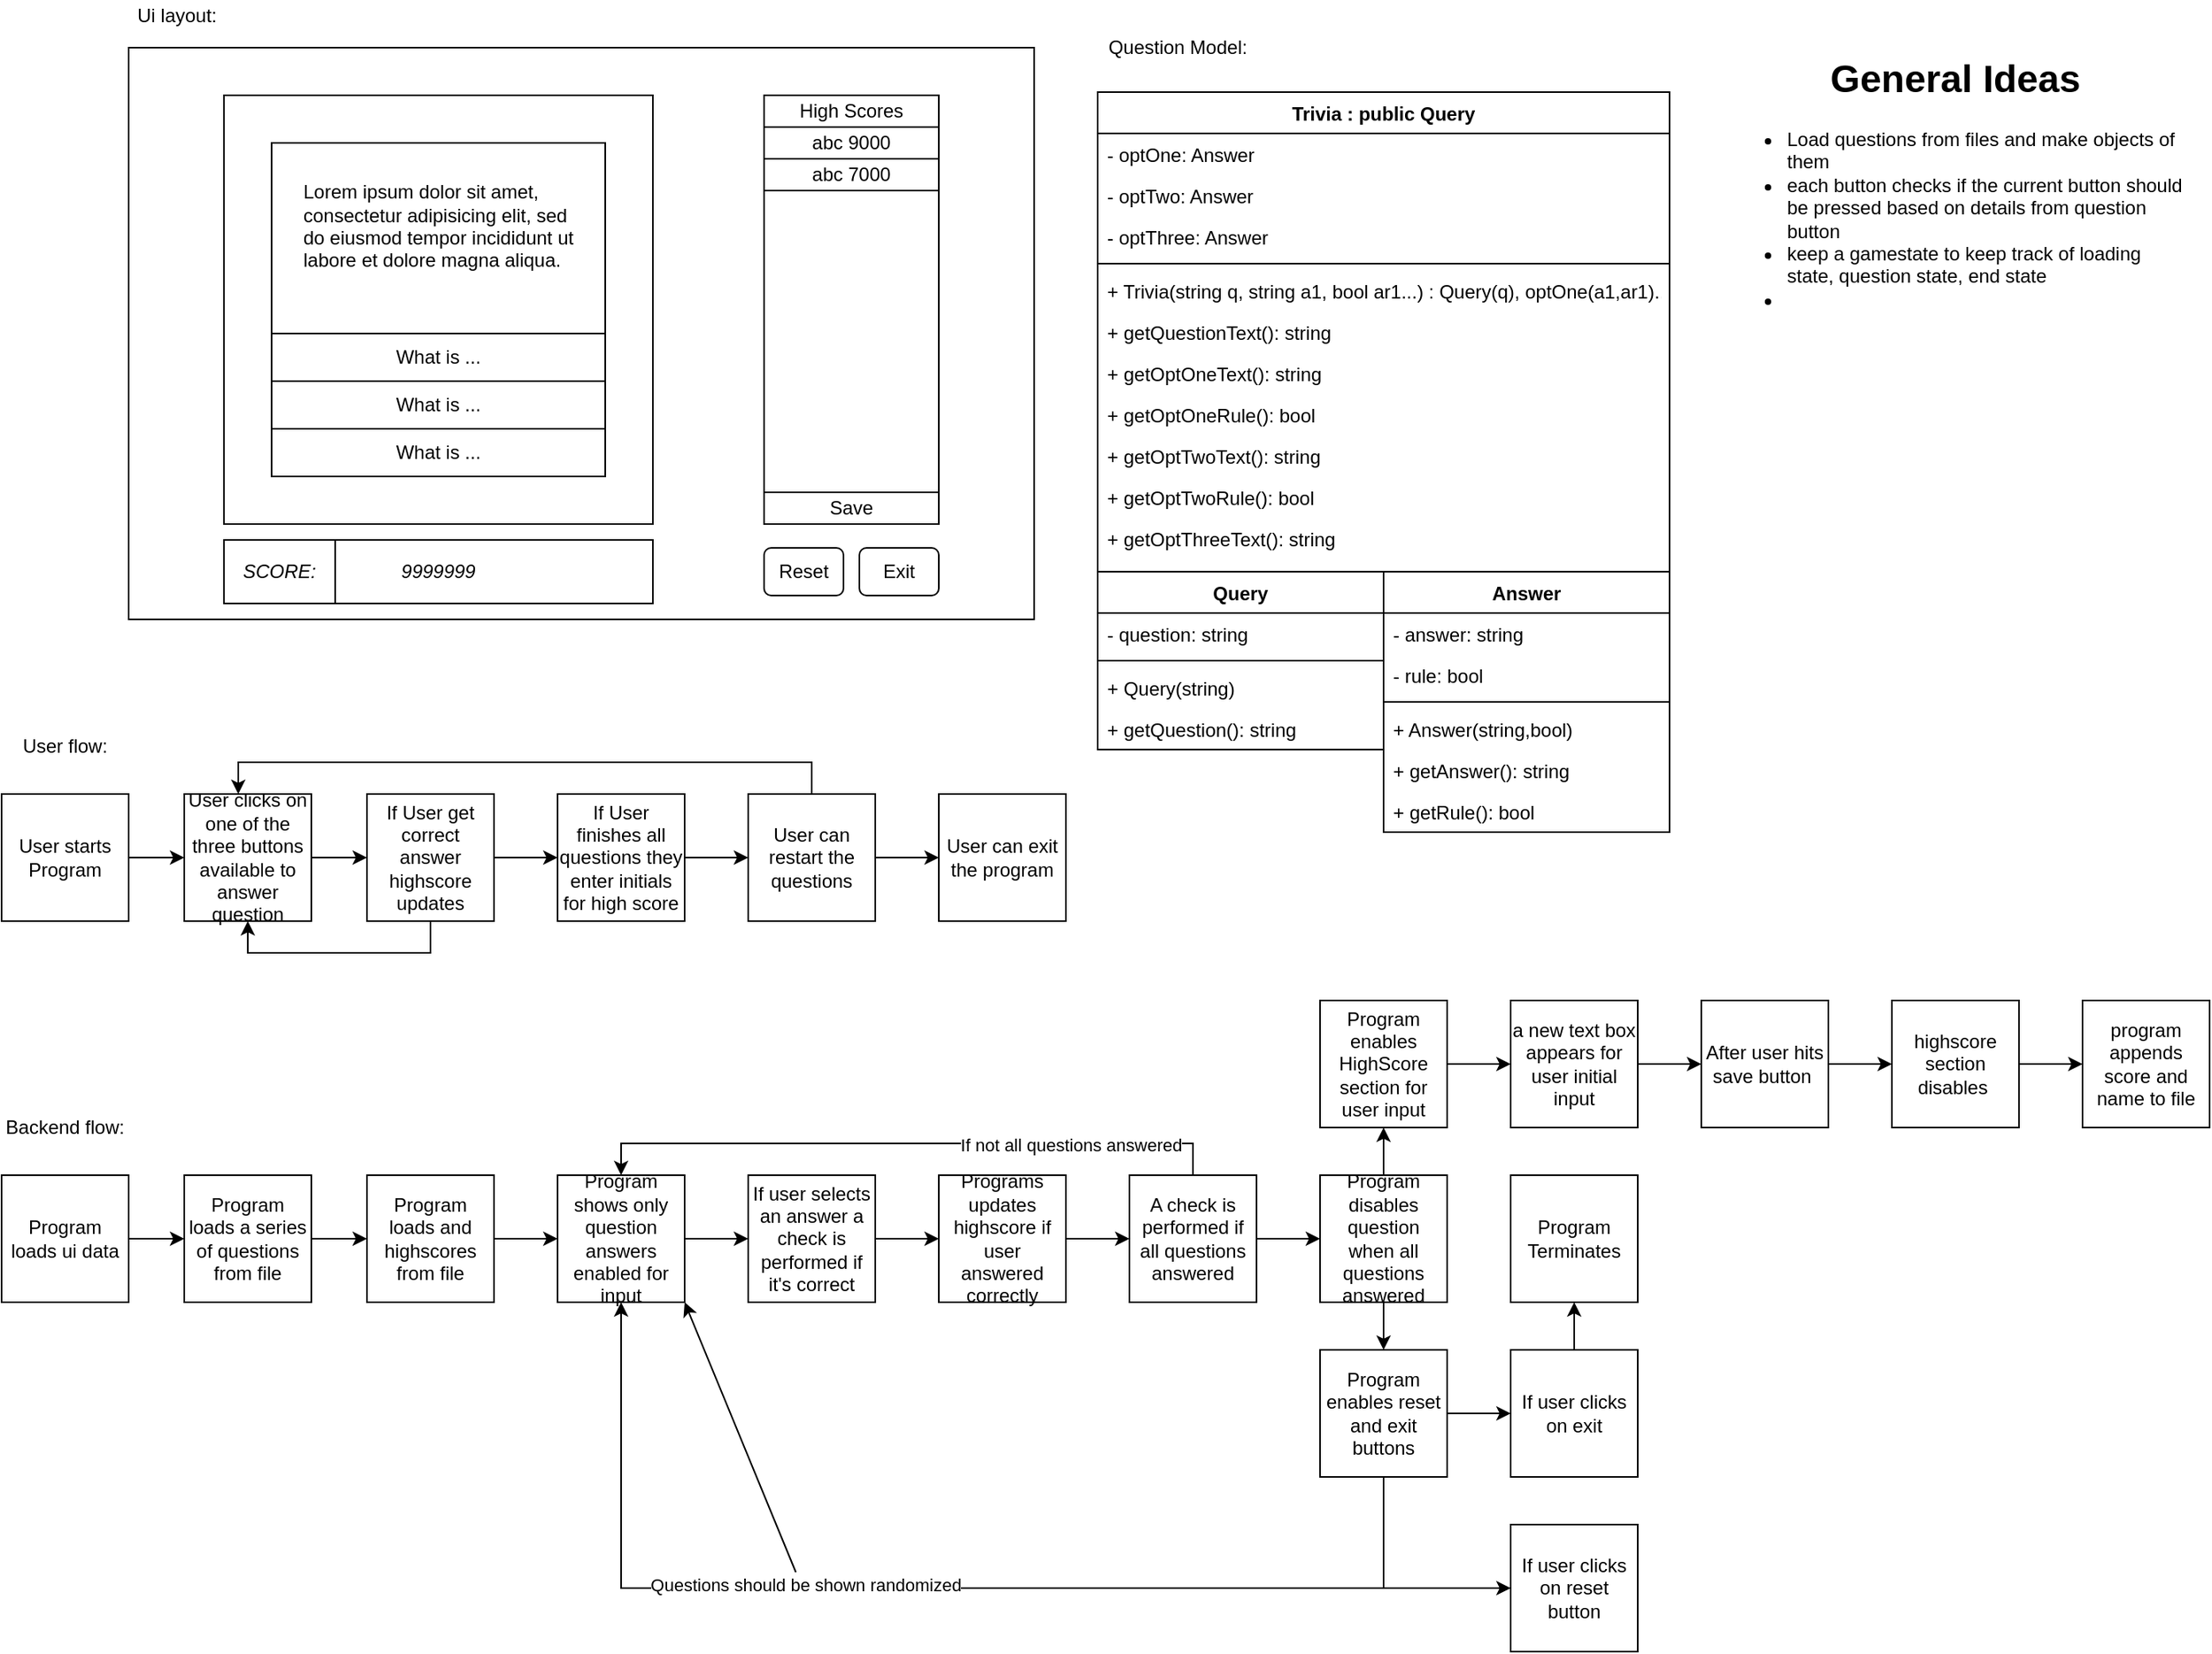 <mxfile version="13.7.9" type="device"><diagram id="zeqBmWAjST0aWiEMId2W" name="Page-1"><mxGraphModel dx="1422" dy="863" grid="1" gridSize="10" guides="1" tooltips="1" connect="1" arrows="1" fold="1" page="1" pageScale="1" pageWidth="1100" pageHeight="850" math="0" shadow="0"><root><mxCell id="0"/><mxCell id="1" parent="0"/><mxCell id="gtNpm3IqwAqyotM1tVnA-17" value="&lt;h1&gt;General Ideas&lt;/h1&gt;&lt;p style=&quot;text-align: left&quot;&gt;&lt;/p&gt;&lt;ul&gt;&lt;li style=&quot;text-align: left&quot;&gt;Load questions from files and make objects of them&lt;/li&gt;&lt;li style=&quot;text-align: left&quot;&gt;each button checks if the current button should be pressed based on details from question button&lt;/li&gt;&lt;li style=&quot;text-align: left&quot;&gt;keep a gamestate to keep track of loading state, question state, end state&lt;/li&gt;&lt;li style=&quot;text-align: left&quot;&gt;&lt;br&gt;&lt;/li&gt;&lt;/ul&gt;&lt;p&gt;&lt;/p&gt;" style="text;html=1;strokeColor=none;fillColor=none;spacing=5;spacingTop=-20;whiteSpace=wrap;overflow=hidden;rounded=0;align=center;" parent="1" vertex="1"><mxGeometry x="1120" y="50" width="300" height="210" as="geometry"/></mxCell><mxCell id="wLXkR5XX61xjZc53t2zQ-21" value="" style="group" vertex="1" connectable="0" parent="1"><mxGeometry x="40" y="480" width="670" height="140" as="geometry"/></mxCell><mxCell id="wLXkR5XX61xjZc53t2zQ-3" value="User starts Program" style="whiteSpace=wrap;html=1;aspect=fixed;" vertex="1" parent="wLXkR5XX61xjZc53t2zQ-21"><mxGeometry y="40" width="80" height="80" as="geometry"/></mxCell><mxCell id="wLXkR5XX61xjZc53t2zQ-4" value="User clicks on one of the three buttons available to answer question" style="whiteSpace=wrap;html=1;aspect=fixed;" vertex="1" parent="wLXkR5XX61xjZc53t2zQ-21"><mxGeometry x="115" y="40" width="80" height="80" as="geometry"/></mxCell><mxCell id="wLXkR5XX61xjZc53t2zQ-14" style="edgeStyle=orthogonalEdgeStyle;rounded=0;orthogonalLoop=1;jettySize=auto;html=1;entryX=0;entryY=0.5;entryDx=0;entryDy=0;" edge="1" parent="wLXkR5XX61xjZc53t2zQ-21" source="wLXkR5XX61xjZc53t2zQ-3" target="wLXkR5XX61xjZc53t2zQ-4"><mxGeometry relative="1" as="geometry"/></mxCell><mxCell id="wLXkR5XX61xjZc53t2zQ-17" style="edgeStyle=orthogonalEdgeStyle;rounded=0;orthogonalLoop=1;jettySize=auto;html=1;entryX=0.5;entryY=1;entryDx=0;entryDy=0;" edge="1" parent="wLXkR5XX61xjZc53t2zQ-21" source="wLXkR5XX61xjZc53t2zQ-5" target="wLXkR5XX61xjZc53t2zQ-4"><mxGeometry relative="1" as="geometry"><mxPoint x="270" y="160" as="targetPoint"/><Array as="points"><mxPoint x="270" y="140"/><mxPoint x="155" y="140"/></Array></mxGeometry></mxCell><mxCell id="wLXkR5XX61xjZc53t2zQ-5" value="If User get correct answer highscore updates" style="whiteSpace=wrap;html=1;aspect=fixed;" vertex="1" parent="wLXkR5XX61xjZc53t2zQ-21"><mxGeometry x="230" y="40" width="80" height="80" as="geometry"/></mxCell><mxCell id="wLXkR5XX61xjZc53t2zQ-15" style="edgeStyle=orthogonalEdgeStyle;rounded=0;orthogonalLoop=1;jettySize=auto;html=1;" edge="1" parent="wLXkR5XX61xjZc53t2zQ-21" source="wLXkR5XX61xjZc53t2zQ-4" target="wLXkR5XX61xjZc53t2zQ-5"><mxGeometry relative="1" as="geometry"/></mxCell><mxCell id="wLXkR5XX61xjZc53t2zQ-6" value="If User finishes all questions they enter initials for high score" style="whiteSpace=wrap;html=1;aspect=fixed;" vertex="1" parent="wLXkR5XX61xjZc53t2zQ-21"><mxGeometry x="350" y="40" width="80" height="80" as="geometry"/></mxCell><mxCell id="wLXkR5XX61xjZc53t2zQ-16" style="edgeStyle=orthogonalEdgeStyle;rounded=0;orthogonalLoop=1;jettySize=auto;html=1;entryX=0;entryY=0.5;entryDx=0;entryDy=0;" edge="1" parent="wLXkR5XX61xjZc53t2zQ-21" source="wLXkR5XX61xjZc53t2zQ-5" target="wLXkR5XX61xjZc53t2zQ-6"><mxGeometry relative="1" as="geometry"/></mxCell><mxCell id="wLXkR5XX61xjZc53t2zQ-11" value="User flow:" style="text;html=1;strokeColor=none;fillColor=none;align=center;verticalAlign=middle;whiteSpace=wrap;rounded=0;" vertex="1" parent="wLXkR5XX61xjZc53t2zQ-21"><mxGeometry width="80" height="20" as="geometry"/></mxCell><mxCell id="wLXkR5XX61xjZc53t2zQ-12" value="User can exit the program" style="whiteSpace=wrap;html=1;aspect=fixed;" vertex="1" parent="wLXkR5XX61xjZc53t2zQ-21"><mxGeometry x="590" y="40" width="80" height="80" as="geometry"/></mxCell><mxCell id="wLXkR5XX61xjZc53t2zQ-19" style="edgeStyle=orthogonalEdgeStyle;rounded=0;orthogonalLoop=1;jettySize=auto;html=1;entryX=0.425;entryY=0;entryDx=0;entryDy=0;entryPerimeter=0;" edge="1" parent="wLXkR5XX61xjZc53t2zQ-21" source="wLXkR5XX61xjZc53t2zQ-13" target="wLXkR5XX61xjZc53t2zQ-4"><mxGeometry relative="1" as="geometry"><Array as="points"><mxPoint x="510" y="20"/><mxPoint x="149" y="20"/></Array></mxGeometry></mxCell><mxCell id="wLXkR5XX61xjZc53t2zQ-20" style="edgeStyle=orthogonalEdgeStyle;rounded=0;orthogonalLoop=1;jettySize=auto;html=1;" edge="1" parent="wLXkR5XX61xjZc53t2zQ-21" source="wLXkR5XX61xjZc53t2zQ-13" target="wLXkR5XX61xjZc53t2zQ-12"><mxGeometry relative="1" as="geometry"/></mxCell><mxCell id="wLXkR5XX61xjZc53t2zQ-13" value="User can restart the questions" style="whiteSpace=wrap;html=1;aspect=fixed;" vertex="1" parent="wLXkR5XX61xjZc53t2zQ-21"><mxGeometry x="470" y="40" width="80" height="80" as="geometry"/></mxCell><mxCell id="wLXkR5XX61xjZc53t2zQ-18" style="edgeStyle=orthogonalEdgeStyle;rounded=0;orthogonalLoop=1;jettySize=auto;html=1;" edge="1" parent="wLXkR5XX61xjZc53t2zQ-21" source="wLXkR5XX61xjZc53t2zQ-6" target="wLXkR5XX61xjZc53t2zQ-13"><mxGeometry relative="1" as="geometry"/></mxCell><mxCell id="wLXkR5XX61xjZc53t2zQ-51" value="" style="group" vertex="1" connectable="0" parent="1"><mxGeometry x="115" y="20" width="575" height="390" as="geometry"/></mxCell><mxCell id="wLXkR5XX61xjZc53t2zQ-49" value="" style="group" vertex="1" connectable="0" parent="wLXkR5XX61xjZc53t2zQ-51"><mxGeometry x="5" y="30" width="570" height="360" as="geometry"/></mxCell><mxCell id="gtNpm3IqwAqyotM1tVnA-1" value="" style="rounded=0;whiteSpace=wrap;html=1;" parent="wLXkR5XX61xjZc53t2zQ-49" vertex="1"><mxGeometry width="570" height="360" as="geometry"/></mxCell><mxCell id="gtNpm3IqwAqyotM1tVnA-2" value="" style="whiteSpace=wrap;html=1;aspect=fixed;" parent="wLXkR5XX61xjZc53t2zQ-49" vertex="1"><mxGeometry x="60" y="30" width="270" height="270" as="geometry"/></mxCell><mxCell id="gtNpm3IqwAqyotM1tVnA-3" value="" style="rounded=0;whiteSpace=wrap;html=1;" parent="wLXkR5XX61xjZc53t2zQ-49" vertex="1"><mxGeometry x="400" y="30" width="110" height="270" as="geometry"/></mxCell><mxCell id="gtNpm3IqwAqyotM1tVnA-4" value="" style="whiteSpace=wrap;html=1;aspect=fixed;" parent="wLXkR5XX61xjZc53t2zQ-49" vertex="1"><mxGeometry x="90" y="60" width="210" height="210" as="geometry"/></mxCell><mxCell id="gtNpm3IqwAqyotM1tVnA-5" value="What is ...&lt;br&gt;" style="rounded=0;whiteSpace=wrap;html=1;" parent="wLXkR5XX61xjZc53t2zQ-49" vertex="1"><mxGeometry x="90" y="240" width="210" height="30" as="geometry"/></mxCell><mxCell id="gtNpm3IqwAqyotM1tVnA-6" value="What is ..." style="rounded=0;whiteSpace=wrap;html=1;" parent="wLXkR5XX61xjZc53t2zQ-49" vertex="1"><mxGeometry x="90" y="210" width="210" height="30" as="geometry"/></mxCell><mxCell id="gtNpm3IqwAqyotM1tVnA-7" value="What is ..." style="rounded=0;whiteSpace=wrap;html=1;" parent="wLXkR5XX61xjZc53t2zQ-49" vertex="1"><mxGeometry x="90" y="180" width="210" height="30" as="geometry"/></mxCell><mxCell id="gtNpm3IqwAqyotM1tVnA-8" value="&#10;&#10;Lorem ipsum dolor sit amet, consectetur adipisicing elit, sed do eiusmod tempor incididunt ut labore et dolore magna aliqua.&#10;" style="text;strokeColor=none;fillColor=none;spacing=5;spacingTop=-20;overflow=hidden;rounded=0;horizontal=1;verticalAlign=middle;align=left;whiteSpace=wrap;" parent="wLXkR5XX61xjZc53t2zQ-49" vertex="1"><mxGeometry x="105" y="70" width="180" height="80" as="geometry"/></mxCell><mxCell id="gtNpm3IqwAqyotM1tVnA-9" value="High Scores" style="rounded=0;whiteSpace=wrap;html=1;align=center;" parent="wLXkR5XX61xjZc53t2zQ-49" vertex="1"><mxGeometry x="400" y="30" width="110" height="20" as="geometry"/></mxCell><mxCell id="gtNpm3IqwAqyotM1tVnA-10" value="abc 9000" style="rounded=0;whiteSpace=wrap;html=1;align=center;" parent="wLXkR5XX61xjZc53t2zQ-49" vertex="1"><mxGeometry x="400" y="50" width="110" height="20" as="geometry"/></mxCell><mxCell id="gtNpm3IqwAqyotM1tVnA-11" value="abc 7000" style="rounded=0;whiteSpace=wrap;html=1;align=center;" parent="wLXkR5XX61xjZc53t2zQ-49" vertex="1"><mxGeometry x="400" y="70" width="110" height="20" as="geometry"/></mxCell><mxCell id="gtNpm3IqwAqyotM1tVnA-32" value="&lt;i&gt;9999999&lt;/i&gt;" style="rounded=0;whiteSpace=wrap;html=1;align=center;" parent="wLXkR5XX61xjZc53t2zQ-49" vertex="1"><mxGeometry x="60" y="310" width="270" height="40" as="geometry"/></mxCell><mxCell id="gtNpm3IqwAqyotM1tVnA-35" value="&lt;i&gt;SCORE:&lt;/i&gt;" style="rounded=0;whiteSpace=wrap;html=1;align=center;" parent="wLXkR5XX61xjZc53t2zQ-49" vertex="1"><mxGeometry x="60" y="310" width="70" height="40" as="geometry"/></mxCell><mxCell id="gtNpm3IqwAqyotM1tVnA-36" value="Exit" style="rounded=1;whiteSpace=wrap;html=1;align=center;" parent="wLXkR5XX61xjZc53t2zQ-49" vertex="1"><mxGeometry x="460" y="315" width="50" height="30" as="geometry"/></mxCell><mxCell id="wLXkR5XX61xjZc53t2zQ-2" value="Reset" style="rounded=1;whiteSpace=wrap;html=1;align=center;" vertex="1" parent="wLXkR5XX61xjZc53t2zQ-49"><mxGeometry x="400" y="315" width="50" height="30" as="geometry"/></mxCell><mxCell id="wLXkR5XX61xjZc53t2zQ-32" value="Save" style="rounded=0;whiteSpace=wrap;html=1;" vertex="1" parent="wLXkR5XX61xjZc53t2zQ-49"><mxGeometry x="400" y="280" width="110" height="20" as="geometry"/></mxCell><mxCell id="wLXkR5XX61xjZc53t2zQ-50" value="Ui layout:" style="text;html=1;align=center;verticalAlign=middle;resizable=0;points=[];autosize=1;" vertex="1" parent="wLXkR5XX61xjZc53t2zQ-51"><mxGeometry width="70" height="20" as="geometry"/></mxCell><mxCell id="wLXkR5XX61xjZc53t2zQ-72" value="" style="group" vertex="1" connectable="0" parent="1"><mxGeometry x="40" y="650" width="1390" height="410" as="geometry"/></mxCell><mxCell id="wLXkR5XX61xjZc53t2zQ-22" value="Backend flow:" style="text;html=1;strokeColor=none;fillColor=none;align=center;verticalAlign=middle;whiteSpace=wrap;rounded=0;" vertex="1" parent="wLXkR5XX61xjZc53t2zQ-72"><mxGeometry y="70" width="80" height="20" as="geometry"/></mxCell><mxCell id="wLXkR5XX61xjZc53t2zQ-23" value="Program loads ui data" style="whiteSpace=wrap;html=1;aspect=fixed;" vertex="1" parent="wLXkR5XX61xjZc53t2zQ-72"><mxGeometry y="110" width="80" height="80" as="geometry"/></mxCell><mxCell id="wLXkR5XX61xjZc53t2zQ-24" value="Program shows only question answers enabled for input" style="whiteSpace=wrap;html=1;aspect=fixed;" vertex="1" parent="wLXkR5XX61xjZc53t2zQ-72"><mxGeometry x="350" y="110" width="80" height="80" as="geometry"/></mxCell><mxCell id="wLXkR5XX61xjZc53t2zQ-25" value="If user selects an answer a check is performed if it's correct" style="whiteSpace=wrap;html=1;aspect=fixed;" vertex="1" parent="wLXkR5XX61xjZc53t2zQ-72"><mxGeometry x="470" y="110" width="80" height="80" as="geometry"/></mxCell><mxCell id="wLXkR5XX61xjZc53t2zQ-47" style="edgeStyle=orthogonalEdgeStyle;rounded=0;orthogonalLoop=1;jettySize=auto;html=1;" edge="1" parent="wLXkR5XX61xjZc53t2zQ-72" source="wLXkR5XX61xjZc53t2zQ-24" target="wLXkR5XX61xjZc53t2zQ-25"><mxGeometry relative="1" as="geometry"/></mxCell><mxCell id="wLXkR5XX61xjZc53t2zQ-26" value="Program loads a series of questions from file" style="whiteSpace=wrap;html=1;aspect=fixed;" vertex="1" parent="wLXkR5XX61xjZc53t2zQ-72"><mxGeometry x="115" y="110" width="80" height="80" as="geometry"/></mxCell><mxCell id="wLXkR5XX61xjZc53t2zQ-44" style="edgeStyle=orthogonalEdgeStyle;rounded=0;orthogonalLoop=1;jettySize=auto;html=1;entryX=0;entryY=0.5;entryDx=0;entryDy=0;" edge="1" parent="wLXkR5XX61xjZc53t2zQ-72" source="wLXkR5XX61xjZc53t2zQ-23" target="wLXkR5XX61xjZc53t2zQ-26"><mxGeometry relative="1" as="geometry"/></mxCell><mxCell id="wLXkR5XX61xjZc53t2zQ-27" value="Programs updates highscore if user answered correctly" style="whiteSpace=wrap;html=1;aspect=fixed;" vertex="1" parent="wLXkR5XX61xjZc53t2zQ-72"><mxGeometry x="590" y="110" width="80" height="80" as="geometry"/></mxCell><mxCell id="wLXkR5XX61xjZc53t2zQ-48" style="edgeStyle=orthogonalEdgeStyle;rounded=0;orthogonalLoop=1;jettySize=auto;html=1;entryX=0;entryY=0.5;entryDx=0;entryDy=0;" edge="1" parent="wLXkR5XX61xjZc53t2zQ-72" source="wLXkR5XX61xjZc53t2zQ-25" target="wLXkR5XX61xjZc53t2zQ-27"><mxGeometry relative="1" as="geometry"/></mxCell><mxCell id="wLXkR5XX61xjZc53t2zQ-54" style="edgeStyle=orthogonalEdgeStyle;rounded=0;orthogonalLoop=1;jettySize=auto;html=1;entryX=0.5;entryY=0;entryDx=0;entryDy=0;" edge="1" parent="wLXkR5XX61xjZc53t2zQ-72" source="wLXkR5XX61xjZc53t2zQ-28" target="wLXkR5XX61xjZc53t2zQ-24"><mxGeometry relative="1" as="geometry"><Array as="points"><mxPoint x="750" y="90"/><mxPoint x="390" y="90"/></Array></mxGeometry></mxCell><mxCell id="wLXkR5XX61xjZc53t2zQ-55" value="If not all questions answered" style="edgeLabel;html=1;align=center;verticalAlign=middle;resizable=0;points=[];" vertex="1" connectable="0" parent="wLXkR5XX61xjZc53t2zQ-54"><mxGeometry x="-0.515" y="1" relative="1" as="geometry"><mxPoint as="offset"/></mxGeometry></mxCell><mxCell id="wLXkR5XX61xjZc53t2zQ-28" value="A check is performed if all questions answered" style="whiteSpace=wrap;html=1;aspect=fixed;" vertex="1" parent="wLXkR5XX61xjZc53t2zQ-72"><mxGeometry x="710" y="110" width="80" height="80" as="geometry"/></mxCell><mxCell id="wLXkR5XX61xjZc53t2zQ-52" style="edgeStyle=orthogonalEdgeStyle;rounded=0;orthogonalLoop=1;jettySize=auto;html=1;" edge="1" parent="wLXkR5XX61xjZc53t2zQ-72" source="wLXkR5XX61xjZc53t2zQ-27" target="wLXkR5XX61xjZc53t2zQ-28"><mxGeometry relative="1" as="geometry"/></mxCell><mxCell id="wLXkR5XX61xjZc53t2zQ-29" value="Program disables question&lt;br&gt;when all questions answered" style="whiteSpace=wrap;html=1;aspect=fixed;" vertex="1" parent="wLXkR5XX61xjZc53t2zQ-72"><mxGeometry x="830" y="110" width="80" height="80" as="geometry"/></mxCell><mxCell id="wLXkR5XX61xjZc53t2zQ-56" style="edgeStyle=orthogonalEdgeStyle;rounded=0;orthogonalLoop=1;jettySize=auto;html=1;entryX=0;entryY=0.5;entryDx=0;entryDy=0;" edge="1" parent="wLXkR5XX61xjZc53t2zQ-72" source="wLXkR5XX61xjZc53t2zQ-28" target="wLXkR5XX61xjZc53t2zQ-29"><mxGeometry relative="1" as="geometry"/></mxCell><mxCell id="wLXkR5XX61xjZc53t2zQ-30" value="Program enables HighScore section for user input" style="whiteSpace=wrap;html=1;aspect=fixed;" vertex="1" parent="wLXkR5XX61xjZc53t2zQ-72"><mxGeometry x="830" width="80" height="80" as="geometry"/></mxCell><mxCell id="wLXkR5XX61xjZc53t2zQ-57" style="edgeStyle=orthogonalEdgeStyle;rounded=0;orthogonalLoop=1;jettySize=auto;html=1;" edge="1" parent="wLXkR5XX61xjZc53t2zQ-72" source="wLXkR5XX61xjZc53t2zQ-29" target="wLXkR5XX61xjZc53t2zQ-30"><mxGeometry relative="1" as="geometry"/></mxCell><mxCell id="wLXkR5XX61xjZc53t2zQ-35" value="Program enables reset and exit buttons" style="whiteSpace=wrap;html=1;aspect=fixed;" vertex="1" parent="wLXkR5XX61xjZc53t2zQ-72"><mxGeometry x="830" y="220" width="80" height="80" as="geometry"/></mxCell><mxCell id="wLXkR5XX61xjZc53t2zQ-58" style="edgeStyle=orthogonalEdgeStyle;rounded=0;orthogonalLoop=1;jettySize=auto;html=1;" edge="1" parent="wLXkR5XX61xjZc53t2zQ-72" source="wLXkR5XX61xjZc53t2zQ-29" target="wLXkR5XX61xjZc53t2zQ-35"><mxGeometry relative="1" as="geometry"/></mxCell><mxCell id="wLXkR5XX61xjZc53t2zQ-36" value="Program Terminates" style="whiteSpace=wrap;html=1;aspect=fixed;" vertex="1" parent="wLXkR5XX61xjZc53t2zQ-72"><mxGeometry x="950" y="110" width="80" height="80" as="geometry"/></mxCell><mxCell id="wLXkR5XX61xjZc53t2zQ-60" style="edgeStyle=orthogonalEdgeStyle;rounded=0;orthogonalLoop=1;jettySize=auto;html=1;" edge="1" parent="wLXkR5XX61xjZc53t2zQ-72" source="wLXkR5XX61xjZc53t2zQ-37" target="wLXkR5XX61xjZc53t2zQ-36"><mxGeometry relative="1" as="geometry"/></mxCell><mxCell id="wLXkR5XX61xjZc53t2zQ-37" value="If user clicks on exit" style="whiteSpace=wrap;html=1;aspect=fixed;" vertex="1" parent="wLXkR5XX61xjZc53t2zQ-72"><mxGeometry x="950" y="220" width="80" height="80" as="geometry"/></mxCell><mxCell id="wLXkR5XX61xjZc53t2zQ-59" style="edgeStyle=orthogonalEdgeStyle;rounded=0;orthogonalLoop=1;jettySize=auto;html=1;" edge="1" parent="wLXkR5XX61xjZc53t2zQ-72" source="wLXkR5XX61xjZc53t2zQ-35" target="wLXkR5XX61xjZc53t2zQ-37"><mxGeometry relative="1" as="geometry"/></mxCell><mxCell id="wLXkR5XX61xjZc53t2zQ-46" style="edgeStyle=orthogonalEdgeStyle;rounded=0;orthogonalLoop=1;jettySize=auto;html=1;entryX=0;entryY=0.5;entryDx=0;entryDy=0;" edge="1" parent="wLXkR5XX61xjZc53t2zQ-72" source="wLXkR5XX61xjZc53t2zQ-38" target="wLXkR5XX61xjZc53t2zQ-24"><mxGeometry relative="1" as="geometry"/></mxCell><mxCell id="wLXkR5XX61xjZc53t2zQ-38" value="Program loads and highscores from file" style="whiteSpace=wrap;html=1;aspect=fixed;" vertex="1" parent="wLXkR5XX61xjZc53t2zQ-72"><mxGeometry x="230" y="110" width="80" height="80" as="geometry"/></mxCell><mxCell id="wLXkR5XX61xjZc53t2zQ-45" style="edgeStyle=orthogonalEdgeStyle;rounded=0;orthogonalLoop=1;jettySize=auto;html=1;" edge="1" parent="wLXkR5XX61xjZc53t2zQ-72" source="wLXkR5XX61xjZc53t2zQ-26" target="wLXkR5XX61xjZc53t2zQ-38"><mxGeometry relative="1" as="geometry"/></mxCell><mxCell id="wLXkR5XX61xjZc53t2zQ-39" value="a new text box appears for user initial input" style="whiteSpace=wrap;html=1;aspect=fixed;" vertex="1" parent="wLXkR5XX61xjZc53t2zQ-72"><mxGeometry x="950" width="80" height="80" as="geometry"/></mxCell><mxCell id="wLXkR5XX61xjZc53t2zQ-61" style="edgeStyle=orthogonalEdgeStyle;rounded=0;orthogonalLoop=1;jettySize=auto;html=1;entryX=0;entryY=0.5;entryDx=0;entryDy=0;" edge="1" parent="wLXkR5XX61xjZc53t2zQ-72" source="wLXkR5XX61xjZc53t2zQ-30" target="wLXkR5XX61xjZc53t2zQ-39"><mxGeometry relative="1" as="geometry"/></mxCell><mxCell id="wLXkR5XX61xjZc53t2zQ-40" value="After user hits save button&amp;nbsp;" style="whiteSpace=wrap;html=1;aspect=fixed;" vertex="1" parent="wLXkR5XX61xjZc53t2zQ-72"><mxGeometry x="1070" width="80" height="80" as="geometry"/></mxCell><mxCell id="wLXkR5XX61xjZc53t2zQ-62" style="edgeStyle=orthogonalEdgeStyle;rounded=0;orthogonalLoop=1;jettySize=auto;html=1;" edge="1" parent="wLXkR5XX61xjZc53t2zQ-72" source="wLXkR5XX61xjZc53t2zQ-39" target="wLXkR5XX61xjZc53t2zQ-40"><mxGeometry relative="1" as="geometry"/></mxCell><mxCell id="wLXkR5XX61xjZc53t2zQ-41" value="&lt;span&gt;highscore section disables&amp;nbsp;&lt;/span&gt;" style="whiteSpace=wrap;html=1;aspect=fixed;" vertex="1" parent="wLXkR5XX61xjZc53t2zQ-72"><mxGeometry x="1190" width="80" height="80" as="geometry"/></mxCell><mxCell id="wLXkR5XX61xjZc53t2zQ-63" style="edgeStyle=orthogonalEdgeStyle;rounded=0;orthogonalLoop=1;jettySize=auto;html=1;entryX=0;entryY=0.5;entryDx=0;entryDy=0;" edge="1" parent="wLXkR5XX61xjZc53t2zQ-72" source="wLXkR5XX61xjZc53t2zQ-40" target="wLXkR5XX61xjZc53t2zQ-41"><mxGeometry relative="1" as="geometry"/></mxCell><mxCell id="wLXkR5XX61xjZc53t2zQ-42" value="&lt;span&gt;program appends score and name to file&lt;/span&gt;" style="whiteSpace=wrap;html=1;aspect=fixed;" vertex="1" parent="wLXkR5XX61xjZc53t2zQ-72"><mxGeometry x="1310" width="80" height="80" as="geometry"/></mxCell><mxCell id="wLXkR5XX61xjZc53t2zQ-64" style="edgeStyle=orthogonalEdgeStyle;rounded=0;orthogonalLoop=1;jettySize=auto;html=1;entryX=0;entryY=0.5;entryDx=0;entryDy=0;" edge="1" parent="wLXkR5XX61xjZc53t2zQ-72" source="wLXkR5XX61xjZc53t2zQ-41" target="wLXkR5XX61xjZc53t2zQ-42"><mxGeometry relative="1" as="geometry"/></mxCell><mxCell id="wLXkR5XX61xjZc53t2zQ-67" style="edgeStyle=orthogonalEdgeStyle;rounded=0;orthogonalLoop=1;jettySize=auto;html=1;entryX=0.5;entryY=1;entryDx=0;entryDy=0;" edge="1" parent="wLXkR5XX61xjZc53t2zQ-72" source="wLXkR5XX61xjZc53t2zQ-43" target="wLXkR5XX61xjZc53t2zQ-24"><mxGeometry relative="1" as="geometry"><Array as="points"><mxPoint x="390" y="370"/></Array></mxGeometry></mxCell><mxCell id="wLXkR5XX61xjZc53t2zQ-68" value="Questions should be shown randomized" style="edgeLabel;html=1;align=center;verticalAlign=middle;resizable=0;points=[];" vertex="1" connectable="0" parent="wLXkR5XX61xjZc53t2zQ-67"><mxGeometry x="0.2" y="-2" relative="1" as="geometry"><mxPoint as="offset"/></mxGeometry></mxCell><mxCell id="wLXkR5XX61xjZc53t2zQ-43" value="If user clicks on reset button" style="whiteSpace=wrap;html=1;aspect=fixed;" vertex="1" parent="wLXkR5XX61xjZc53t2zQ-72"><mxGeometry x="950" y="330" width="80" height="80" as="geometry"/></mxCell><mxCell id="wLXkR5XX61xjZc53t2zQ-65" style="edgeStyle=orthogonalEdgeStyle;rounded=0;orthogonalLoop=1;jettySize=auto;html=1;entryX=0;entryY=0.5;entryDx=0;entryDy=0;" edge="1" parent="wLXkR5XX61xjZc53t2zQ-72" source="wLXkR5XX61xjZc53t2zQ-35" target="wLXkR5XX61xjZc53t2zQ-43"><mxGeometry relative="1" as="geometry"><Array as="points"><mxPoint x="870" y="370"/></Array></mxGeometry></mxCell><mxCell id="wLXkR5XX61xjZc53t2zQ-69" value="" style="endArrow=classic;html=1;entryX=1;entryY=1;entryDx=0;entryDy=0;" edge="1" parent="wLXkR5XX61xjZc53t2zQ-72" target="wLXkR5XX61xjZc53t2zQ-24"><mxGeometry width="50" height="50" relative="1" as="geometry"><mxPoint x="500" y="360" as="sourcePoint"/><mxPoint x="650" y="150" as="targetPoint"/></mxGeometry></mxCell><mxCell id="wLXkR5XX61xjZc53t2zQ-107" value="" style="group" vertex="1" connectable="0" parent="1"><mxGeometry x="730" y="40" width="360" height="504" as="geometry"/></mxCell><mxCell id="wLXkR5XX61xjZc53t2zQ-73" value="Question&amp;nbsp;Model:" style="text;html=1;align=center;verticalAlign=middle;resizable=0;points=[];autosize=1;" vertex="1" parent="wLXkR5XX61xjZc53t2zQ-107"><mxGeometry width="100" height="20" as="geometry"/></mxCell><mxCell id="wLXkR5XX61xjZc53t2zQ-94" value="Trivia : public Query" style="swimlane;fontStyle=1;align=center;verticalAlign=top;childLayout=stackLayout;horizontal=1;startSize=26;horizontalStack=0;resizeParent=1;resizeParentMax=0;resizeLast=0;collapsible=1;marginBottom=0;html=0;" vertex="1" parent="wLXkR5XX61xjZc53t2zQ-107"><mxGeometry y="38" width="360" height="320" as="geometry"/></mxCell><mxCell id="wLXkR5XX61xjZc53t2zQ-95" value="- optOne: Answer&#10;" style="text;strokeColor=none;fillColor=none;align=left;verticalAlign=top;spacingLeft=4;spacingRight=4;overflow=hidden;rotatable=0;points=[[0,0.5],[1,0.5]];portConstraint=eastwest;" vertex="1" parent="wLXkR5XX61xjZc53t2zQ-94"><mxGeometry y="26" width="360" height="26" as="geometry"/></mxCell><mxCell id="wLXkR5XX61xjZc53t2zQ-99" value="- optTwo: Answer&#10;" style="text;strokeColor=none;fillColor=none;align=left;verticalAlign=top;spacingLeft=4;spacingRight=4;overflow=hidden;rotatable=0;points=[[0,0.5],[1,0.5]];portConstraint=eastwest;" vertex="1" parent="wLXkR5XX61xjZc53t2zQ-94"><mxGeometry y="52" width="360" height="26" as="geometry"/></mxCell><mxCell id="wLXkR5XX61xjZc53t2zQ-101" value="- optThree: Answer&#10;" style="text;strokeColor=none;fillColor=none;align=left;verticalAlign=top;spacingLeft=4;spacingRight=4;overflow=hidden;rotatable=0;points=[[0,0.5],[1,0.5]];portConstraint=eastwest;" vertex="1" parent="wLXkR5XX61xjZc53t2zQ-94"><mxGeometry y="78" width="360" height="26" as="geometry"/></mxCell><mxCell id="wLXkR5XX61xjZc53t2zQ-96" value="" style="line;strokeWidth=1;fillColor=none;align=left;verticalAlign=middle;spacingTop=-1;spacingLeft=3;spacingRight=3;rotatable=0;labelPosition=right;points=[];portConstraint=eastwest;" vertex="1" parent="wLXkR5XX61xjZc53t2zQ-94"><mxGeometry y="104" width="360" height="8" as="geometry"/></mxCell><mxCell id="wLXkR5XX61xjZc53t2zQ-97" value="+ Trivia(string q, string a1, bool ar1...) : Query(q), optOne(a1,ar1)... " style="text;strokeColor=none;fillColor=none;align=left;verticalAlign=top;spacingLeft=4;spacingRight=4;overflow=hidden;rotatable=0;points=[[0,0.5],[1,0.5]];portConstraint=eastwest;" vertex="1" parent="wLXkR5XX61xjZc53t2zQ-94"><mxGeometry y="112" width="360" height="26" as="geometry"/></mxCell><mxCell id="wLXkR5XX61xjZc53t2zQ-108" value="+ getQuestionText(): string" style="text;strokeColor=none;fillColor=none;align=left;verticalAlign=top;spacingLeft=4;spacingRight=4;overflow=hidden;rotatable=0;points=[[0,0.5],[1,0.5]];portConstraint=eastwest;" vertex="1" parent="wLXkR5XX61xjZc53t2zQ-94"><mxGeometry y="138" width="360" height="26" as="geometry"/></mxCell><mxCell id="wLXkR5XX61xjZc53t2zQ-98" value="+ getOptOneText(): string" style="text;strokeColor=none;fillColor=none;align=left;verticalAlign=top;spacingLeft=4;spacingRight=4;overflow=hidden;rotatable=0;points=[[0,0.5],[1,0.5]];portConstraint=eastwest;" vertex="1" parent="wLXkR5XX61xjZc53t2zQ-94"><mxGeometry y="164" width="360" height="26" as="geometry"/></mxCell><mxCell id="wLXkR5XX61xjZc53t2zQ-102" value="+ getOptOneRule(): bool" style="text;strokeColor=none;fillColor=none;align=left;verticalAlign=top;spacingLeft=4;spacingRight=4;overflow=hidden;rotatable=0;points=[[0,0.5],[1,0.5]];portConstraint=eastwest;" vertex="1" parent="wLXkR5XX61xjZc53t2zQ-94"><mxGeometry y="190" width="360" height="26" as="geometry"/></mxCell><mxCell id="wLXkR5XX61xjZc53t2zQ-103" value="+ getOptTwoText(): string" style="text;strokeColor=none;fillColor=none;align=left;verticalAlign=top;spacingLeft=4;spacingRight=4;overflow=hidden;rotatable=0;points=[[0,0.5],[1,0.5]];portConstraint=eastwest;" vertex="1" parent="wLXkR5XX61xjZc53t2zQ-94"><mxGeometry y="216" width="360" height="26" as="geometry"/></mxCell><mxCell id="wLXkR5XX61xjZc53t2zQ-104" value="+ getOptTwoRule(): bool" style="text;strokeColor=none;fillColor=none;align=left;verticalAlign=top;spacingLeft=4;spacingRight=4;overflow=hidden;rotatable=0;points=[[0,0.5],[1,0.5]];portConstraint=eastwest;" vertex="1" parent="wLXkR5XX61xjZc53t2zQ-94"><mxGeometry y="242" width="360" height="26" as="geometry"/></mxCell><mxCell id="wLXkR5XX61xjZc53t2zQ-105" value="+ getOptThreeText(): string" style="text;strokeColor=none;fillColor=none;align=left;verticalAlign=top;spacingLeft=4;spacingRight=4;overflow=hidden;rotatable=0;points=[[0,0.5],[1,0.5]];portConstraint=eastwest;" vertex="1" parent="wLXkR5XX61xjZc53t2zQ-94"><mxGeometry y="268" width="360" height="26" as="geometry"/></mxCell><mxCell id="wLXkR5XX61xjZc53t2zQ-106" value="+ getOptThreeRule(): bool" style="text;strokeColor=none;fillColor=none;align=left;verticalAlign=top;spacingLeft=4;spacingRight=4;overflow=hidden;rotatable=0;points=[[0,0.5],[1,0.5]];portConstraint=eastwest;" vertex="1" parent="wLXkR5XX61xjZc53t2zQ-94"><mxGeometry y="294" width="360" height="26" as="geometry"/></mxCell><mxCell id="wLXkR5XX61xjZc53t2zQ-83" value="Answer" style="swimlane;fontStyle=1;align=center;verticalAlign=top;childLayout=stackLayout;horizontal=1;startSize=26;horizontalStack=0;resizeParent=1;resizeParentMax=0;resizeLast=0;collapsible=1;marginBottom=0;html=0;" vertex="1" parent="wLXkR5XX61xjZc53t2zQ-107"><mxGeometry x="180" y="340" width="180" height="164" as="geometry"/></mxCell><mxCell id="wLXkR5XX61xjZc53t2zQ-85" value="- answer: string" style="text;strokeColor=none;fillColor=none;align=left;verticalAlign=top;spacingLeft=4;spacingRight=4;overflow=hidden;rotatable=0;points=[[0,0.5],[1,0.5]];portConstraint=eastwest;" vertex="1" parent="wLXkR5XX61xjZc53t2zQ-83"><mxGeometry y="26" width="180" height="26" as="geometry"/></mxCell><mxCell id="wLXkR5XX61xjZc53t2zQ-92" value="- rule: bool" style="text;strokeColor=none;fillColor=none;align=left;verticalAlign=top;spacingLeft=4;spacingRight=4;overflow=hidden;rotatable=0;points=[[0,0.5],[1,0.5]];portConstraint=eastwest;" vertex="1" parent="wLXkR5XX61xjZc53t2zQ-83"><mxGeometry y="52" width="180" height="26" as="geometry"/></mxCell><mxCell id="wLXkR5XX61xjZc53t2zQ-87" value="" style="line;strokeWidth=1;fillColor=none;align=left;verticalAlign=middle;spacingTop=-1;spacingLeft=3;spacingRight=3;rotatable=0;labelPosition=right;points=[];portConstraint=eastwest;" vertex="1" parent="wLXkR5XX61xjZc53t2zQ-83"><mxGeometry y="78" width="180" height="8" as="geometry"/></mxCell><mxCell id="wLXkR5XX61xjZc53t2zQ-88" value="+ Answer(string,bool)" style="text;strokeColor=none;fillColor=none;align=left;verticalAlign=top;spacingLeft=4;spacingRight=4;overflow=hidden;rotatable=0;points=[[0,0.5],[1,0.5]];portConstraint=eastwest;" vertex="1" parent="wLXkR5XX61xjZc53t2zQ-83"><mxGeometry y="86" width="180" height="26" as="geometry"/></mxCell><mxCell id="wLXkR5XX61xjZc53t2zQ-90" value="+ getAnswer(): string" style="text;strokeColor=none;fillColor=none;align=left;verticalAlign=top;spacingLeft=4;spacingRight=4;overflow=hidden;rotatable=0;points=[[0,0.5],[1,0.5]];portConstraint=eastwest;" vertex="1" parent="wLXkR5XX61xjZc53t2zQ-83"><mxGeometry y="112" width="180" height="26" as="geometry"/></mxCell><mxCell id="wLXkR5XX61xjZc53t2zQ-93" value="+ getRule(): bool" style="text;strokeColor=none;fillColor=none;align=left;verticalAlign=top;spacingLeft=4;spacingRight=4;overflow=hidden;rotatable=0;points=[[0,0.5],[1,0.5]];portConstraint=eastwest;" vertex="1" parent="wLXkR5XX61xjZc53t2zQ-83"><mxGeometry y="138" width="180" height="26" as="geometry"/></mxCell><mxCell id="wLXkR5XX61xjZc53t2zQ-74" value="Query" style="swimlane;fontStyle=1;align=center;verticalAlign=top;childLayout=stackLayout;horizontal=1;startSize=26;horizontalStack=0;resizeParent=1;resizeParentMax=0;resizeLast=0;collapsible=1;marginBottom=0;html=0;" vertex="1" parent="wLXkR5XX61xjZc53t2zQ-107"><mxGeometry y="340" width="180" height="112" as="geometry"/></mxCell><mxCell id="wLXkR5XX61xjZc53t2zQ-75" value="- question: string" style="text;strokeColor=none;fillColor=none;align=left;verticalAlign=top;spacingLeft=4;spacingRight=4;overflow=hidden;rotatable=0;points=[[0,0.5],[1,0.5]];portConstraint=eastwest;" vertex="1" parent="wLXkR5XX61xjZc53t2zQ-74"><mxGeometry y="26" width="180" height="26" as="geometry"/></mxCell><mxCell id="wLXkR5XX61xjZc53t2zQ-78" value="" style="line;strokeWidth=1;fillColor=none;align=left;verticalAlign=middle;spacingTop=-1;spacingLeft=3;spacingRight=3;rotatable=0;labelPosition=right;points=[];portConstraint=eastwest;" vertex="1" parent="wLXkR5XX61xjZc53t2zQ-74"><mxGeometry y="52" width="180" height="8" as="geometry"/></mxCell><mxCell id="wLXkR5XX61xjZc53t2zQ-79" value="+ Query(string)" style="text;strokeColor=none;fillColor=none;align=left;verticalAlign=top;spacingLeft=4;spacingRight=4;overflow=hidden;rotatable=0;points=[[0,0.5],[1,0.5]];portConstraint=eastwest;" vertex="1" parent="wLXkR5XX61xjZc53t2zQ-74"><mxGeometry y="60" width="180" height="26" as="geometry"/></mxCell><mxCell id="wLXkR5XX61xjZc53t2zQ-80" value="+ getQuestion(): string" style="text;strokeColor=none;fillColor=none;align=left;verticalAlign=top;spacingLeft=4;spacingRight=4;overflow=hidden;rotatable=0;points=[[0,0.5],[1,0.5]];portConstraint=eastwest;" vertex="1" parent="wLXkR5XX61xjZc53t2zQ-74"><mxGeometry y="86" width="180" height="26" as="geometry"/></mxCell></root></mxGraphModel></diagram></mxfile>